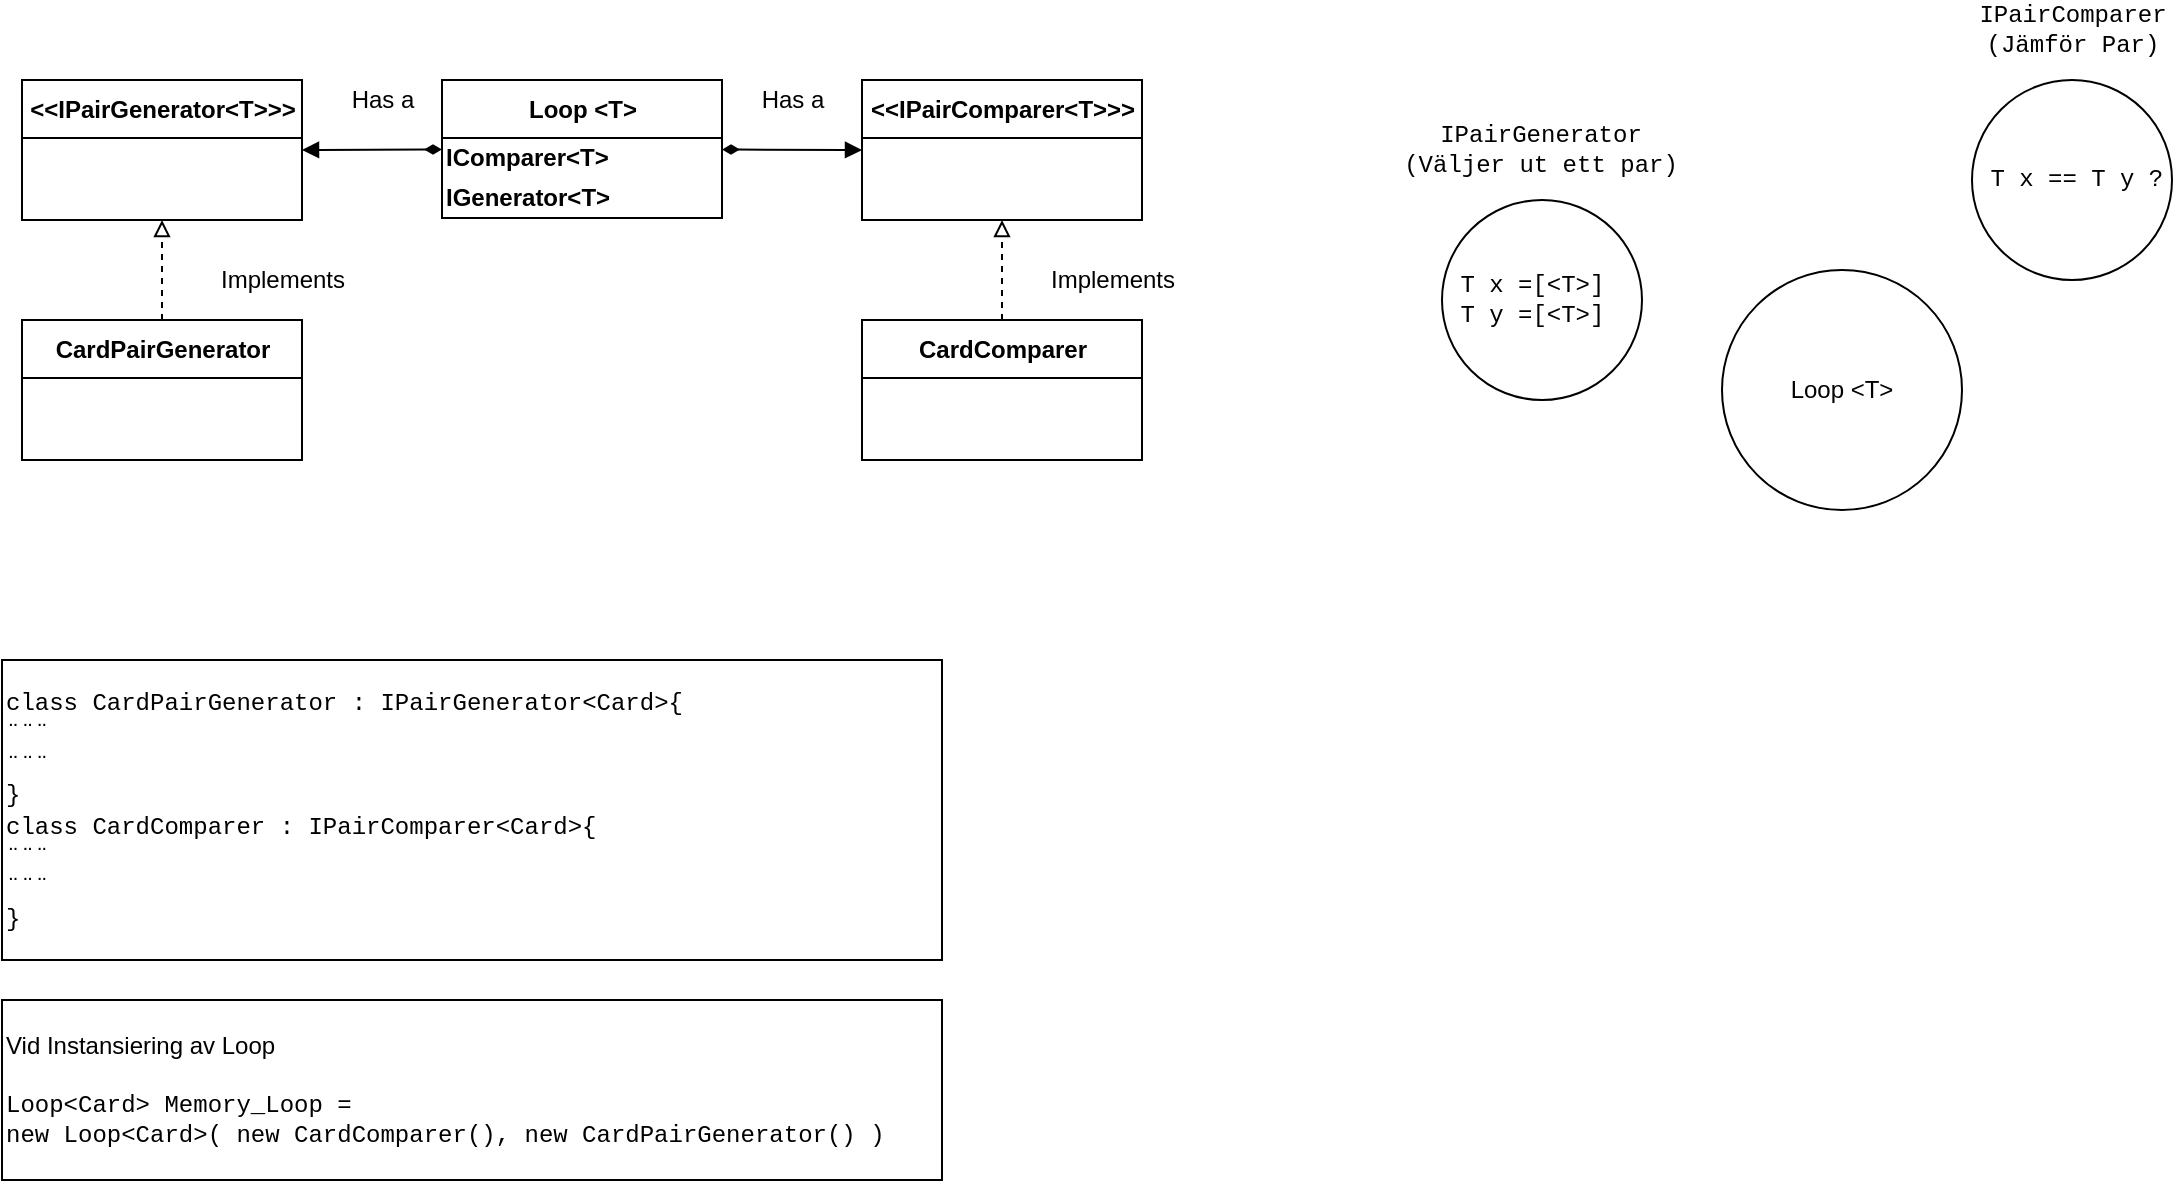 <mxfile>
    <diagram id="M9OISlcFo3maJGxGLlWU" name="Page-1">
        <mxGraphModel dx="1497" dy="1058" grid="1" gridSize="10" guides="1" tooltips="1" connect="1" arrows="1" fold="1" page="1" pageScale="1" pageWidth="1169" pageHeight="827" math="0" shadow="0">
            <root>
                <mxCell id="0"/>
                <mxCell id="1" parent="0"/>
                <mxCell id="12" style="edgeStyle=none;html=1;entryX=0;entryY=0.5;entryDx=0;entryDy=0;endArrow=block;endFill=1;startArrow=diamondThin;startFill=1;" edge="1" parent="1" source="2" target="6">
                    <mxGeometry relative="1" as="geometry"/>
                </mxCell>
                <mxCell id="13" style="edgeStyle=none;html=1;entryX=1;entryY=0.5;entryDx=0;entryDy=0;endArrow=block;endFill=1;startArrow=diamondThin;startFill=1;" edge="1" parent="1" source="2" target="7">
                    <mxGeometry relative="1" as="geometry"/>
                </mxCell>
                <mxCell id="2" value="Loop &amp;lt;T&amp;gt;" style="swimlane;fontStyle=1;align=center;verticalAlign=middle;childLayout=stackLayout;horizontal=1;startSize=29;horizontalStack=0;resizeParent=1;resizeParentMax=0;resizeLast=0;collapsible=0;marginBottom=0;html=1;" vertex="1" parent="1">
                    <mxGeometry x="260" y="180" width="140" height="69" as="geometry"/>
                </mxCell>
                <mxCell id="16" value="&lt;span style=&quot;font-weight: 700&quot;&gt;IComparer&amp;lt;T&amp;gt;&lt;/span&gt;" style="text;html=1;align=left;verticalAlign=middle;resizable=0;points=[];autosize=1;strokeColor=none;fillColor=none;" vertex="1" parent="2">
                    <mxGeometry y="29" width="140" height="20" as="geometry"/>
                </mxCell>
                <mxCell id="17" value="&lt;span style=&quot;font-weight: 700&quot;&gt;IGenerator&amp;lt;T&amp;gt;&lt;/span&gt;" style="text;html=1;align=left;verticalAlign=middle;resizable=0;points=[];autosize=1;strokeColor=none;fillColor=none;" vertex="1" parent="2">
                    <mxGeometry y="49" width="140" height="20" as="geometry"/>
                </mxCell>
                <mxCell id="6" value="&amp;lt;&amp;lt;IPairComparer&amp;lt;T&amp;gt;&amp;gt;&amp;gt;" style="swimlane;fontStyle=1;align=center;verticalAlign=middle;childLayout=stackLayout;horizontal=1;startSize=29;horizontalStack=0;resizeParent=1;resizeParentMax=0;resizeLast=0;collapsible=0;marginBottom=0;html=1;" vertex="1" parent="1">
                    <mxGeometry x="470" y="180" width="140" height="70" as="geometry"/>
                </mxCell>
                <mxCell id="7" value="&amp;lt;&amp;lt;IPairGenerator&amp;lt;T&amp;gt;&amp;gt;&amp;gt;" style="swimlane;fontStyle=1;align=center;verticalAlign=middle;childLayout=stackLayout;horizontal=1;startSize=29;horizontalStack=0;resizeParent=1;resizeParentMax=0;resizeLast=0;collapsible=0;marginBottom=0;html=1;" vertex="1" parent="1">
                    <mxGeometry x="50" y="180" width="140" height="70" as="geometry"/>
                </mxCell>
                <mxCell id="10" style="edgeStyle=none;html=1;entryX=0.5;entryY=1;entryDx=0;entryDy=0;dashed=1;endArrow=block;endFill=0;" edge="1" parent="1" source="8" target="7">
                    <mxGeometry relative="1" as="geometry"/>
                </mxCell>
                <mxCell id="8" value="CardPairGenerator" style="swimlane;fontStyle=1;align=center;verticalAlign=middle;childLayout=stackLayout;horizontal=1;startSize=29;horizontalStack=0;resizeParent=1;resizeParentMax=0;resizeLast=0;collapsible=0;marginBottom=0;html=1;" vertex="1" parent="1">
                    <mxGeometry x="50" y="300" width="140" height="70" as="geometry"/>
                </mxCell>
                <mxCell id="11" style="edgeStyle=none;html=1;entryX=0.5;entryY=1;entryDx=0;entryDy=0;dashed=1;endArrow=block;endFill=0;" edge="1" parent="1" source="9" target="6">
                    <mxGeometry relative="1" as="geometry"/>
                </mxCell>
                <mxCell id="9" value="CardComparer" style="swimlane;fontStyle=1;align=center;verticalAlign=middle;childLayout=stackLayout;horizontal=1;startSize=29;horizontalStack=0;resizeParent=1;resizeParentMax=0;resizeLast=0;collapsible=0;marginBottom=0;html=1;" vertex="1" parent="1">
                    <mxGeometry x="470" y="300" width="140" height="70" as="geometry"/>
                </mxCell>
                <mxCell id="14" value="Has a" style="text;html=1;align=center;verticalAlign=middle;resizable=0;points=[];autosize=1;strokeColor=none;fillColor=none;" vertex="1" parent="1">
                    <mxGeometry x="205" y="180" width="50" height="20" as="geometry"/>
                </mxCell>
                <mxCell id="15" value="Has a" style="text;html=1;align=center;verticalAlign=middle;resizable=0;points=[];autosize=1;strokeColor=none;fillColor=none;" vertex="1" parent="1">
                    <mxGeometry x="410" y="180" width="50" height="20" as="geometry"/>
                </mxCell>
                <mxCell id="18" value="Implements" style="text;html=1;align=center;verticalAlign=middle;resizable=0;points=[];autosize=1;strokeColor=none;fillColor=none;" vertex="1" parent="1">
                    <mxGeometry x="555" y="270" width="80" height="20" as="geometry"/>
                </mxCell>
                <mxCell id="19" value="Implements" style="text;html=1;align=center;verticalAlign=middle;resizable=0;points=[];autosize=1;strokeColor=none;fillColor=none;" vertex="1" parent="1">
                    <mxGeometry x="140" y="270" width="80" height="20" as="geometry"/>
                </mxCell>
                <mxCell id="20" value="Vid Instansiering av Loop&lt;br&gt;&lt;br&gt;&lt;font face=&quot;Courier New&quot;&gt;Loop&amp;lt;Card&amp;gt; Memory_Loop = &lt;br&gt;new Loop&amp;lt;Card&amp;gt;( new CardComparer(), new CardPairGenerator() )&lt;/font&gt;" style="whiteSpace=wrap;html=1;align=left;" vertex="1" parent="1">
                    <mxGeometry x="40" y="640" width="470" height="90" as="geometry"/>
                </mxCell>
                <mxCell id="22" value="&lt;font face=&quot;Helvetica&quot;&gt;Loop &amp;lt;T&amp;gt;&lt;/font&gt;" style="ellipse;whiteSpace=wrap;html=1;fontFamily=Courier New;strokeColor=default;" vertex="1" parent="1">
                    <mxGeometry x="900" y="275" width="120" height="120" as="geometry"/>
                </mxCell>
                <mxCell id="23" value="&lt;font face=&quot;Courier New&quot;&gt;class CardPairGenerator :&amp;nbsp;&lt;/font&gt;&lt;span style=&quot;text-align: center&quot;&gt;&lt;font face=&quot;Courier New&quot;&gt;IPairGenerator&lt;/font&gt;&lt;/span&gt;&lt;font face=&quot;Courier New&quot;&gt;&amp;lt;Card&amp;gt;{&lt;br&gt;¨¨¨&lt;br&gt;¨¨¨&lt;br&gt;}&lt;br&gt;class CardComparer : IPairComparer&amp;lt;Card&amp;gt;{&lt;br&gt;¨¨¨&lt;br&gt;¨¨¨&lt;br&gt;}&lt;/font&gt;" style="whiteSpace=wrap;html=1;align=left;" vertex="1" parent="1">
                    <mxGeometry x="40" y="470" width="470" height="150" as="geometry"/>
                </mxCell>
                <mxCell id="24" value="&amp;nbsp;T x =[&amp;lt;T&amp;gt;]&lt;br&gt;&amp;nbsp;T y =[&amp;lt;T&amp;gt;]&amp;nbsp;" style="ellipse;whiteSpace=wrap;html=1;fontFamily=Courier New;strokeColor=default;align=left;" vertex="1" parent="1">
                    <mxGeometry x="760" y="240" width="100" height="100" as="geometry"/>
                </mxCell>
                <mxCell id="25" value="IPairGenerator&lt;br&gt;(Väljer ut ett par)" style="text;html=1;align=center;verticalAlign=middle;resizable=0;points=[];autosize=1;strokeColor=none;fillColor=none;fontFamily=Courier New;" vertex="1" parent="1">
                    <mxGeometry x="734" y="200" width="150" height="30" as="geometry"/>
                </mxCell>
                <mxCell id="26" value="&amp;nbsp;T x == T y ?" style="ellipse;whiteSpace=wrap;html=1;fontFamily=Courier New;strokeColor=default;align=left;" vertex="1" parent="1">
                    <mxGeometry x="1025" y="180" width="100" height="100" as="geometry"/>
                </mxCell>
                <mxCell id="27" value="IPairComparer&lt;br&gt;(Jämför Par)" style="text;html=1;align=center;verticalAlign=middle;resizable=0;points=[];autosize=1;strokeColor=none;fillColor=none;fontFamily=Courier New;" vertex="1" parent="1">
                    <mxGeometry x="1020" y="140" width="110" height="30" as="geometry"/>
                </mxCell>
            </root>
        </mxGraphModel>
    </diagram>
</mxfile>